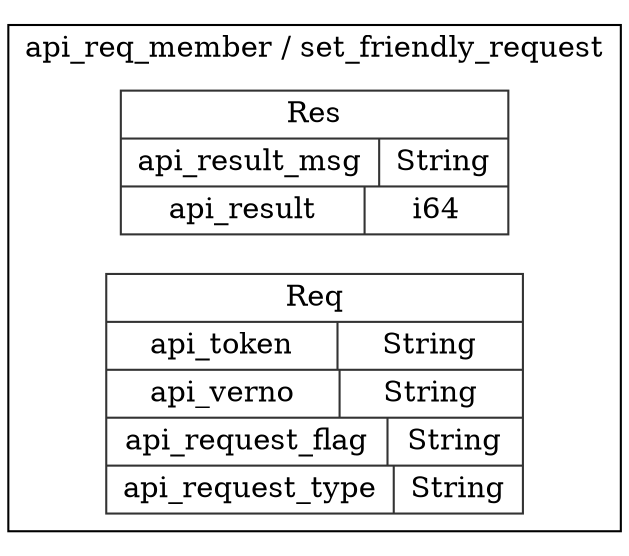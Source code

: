 digraph {
  rankdir=LR;
  subgraph cluster_0 {
    label="api_req_member / set_friendly_request";
    node [style="filled", color=white, style="solid", color=gray20];
    api_req_member__set_friendly_request__Res [label="<Res> Res  | { api_result_msg | <api_result_msg> String } | { api_result | <api_result> i64 }", shape=record];
    api_req_member__set_friendly_request__Req [label="<Req> Req  | { api_token | <api_token> String } | { api_verno | <api_verno> String } | { api_request_flag | <api_request_flag> String } | { api_request_type | <api_request_type> String }", shape=record];
  }
}
